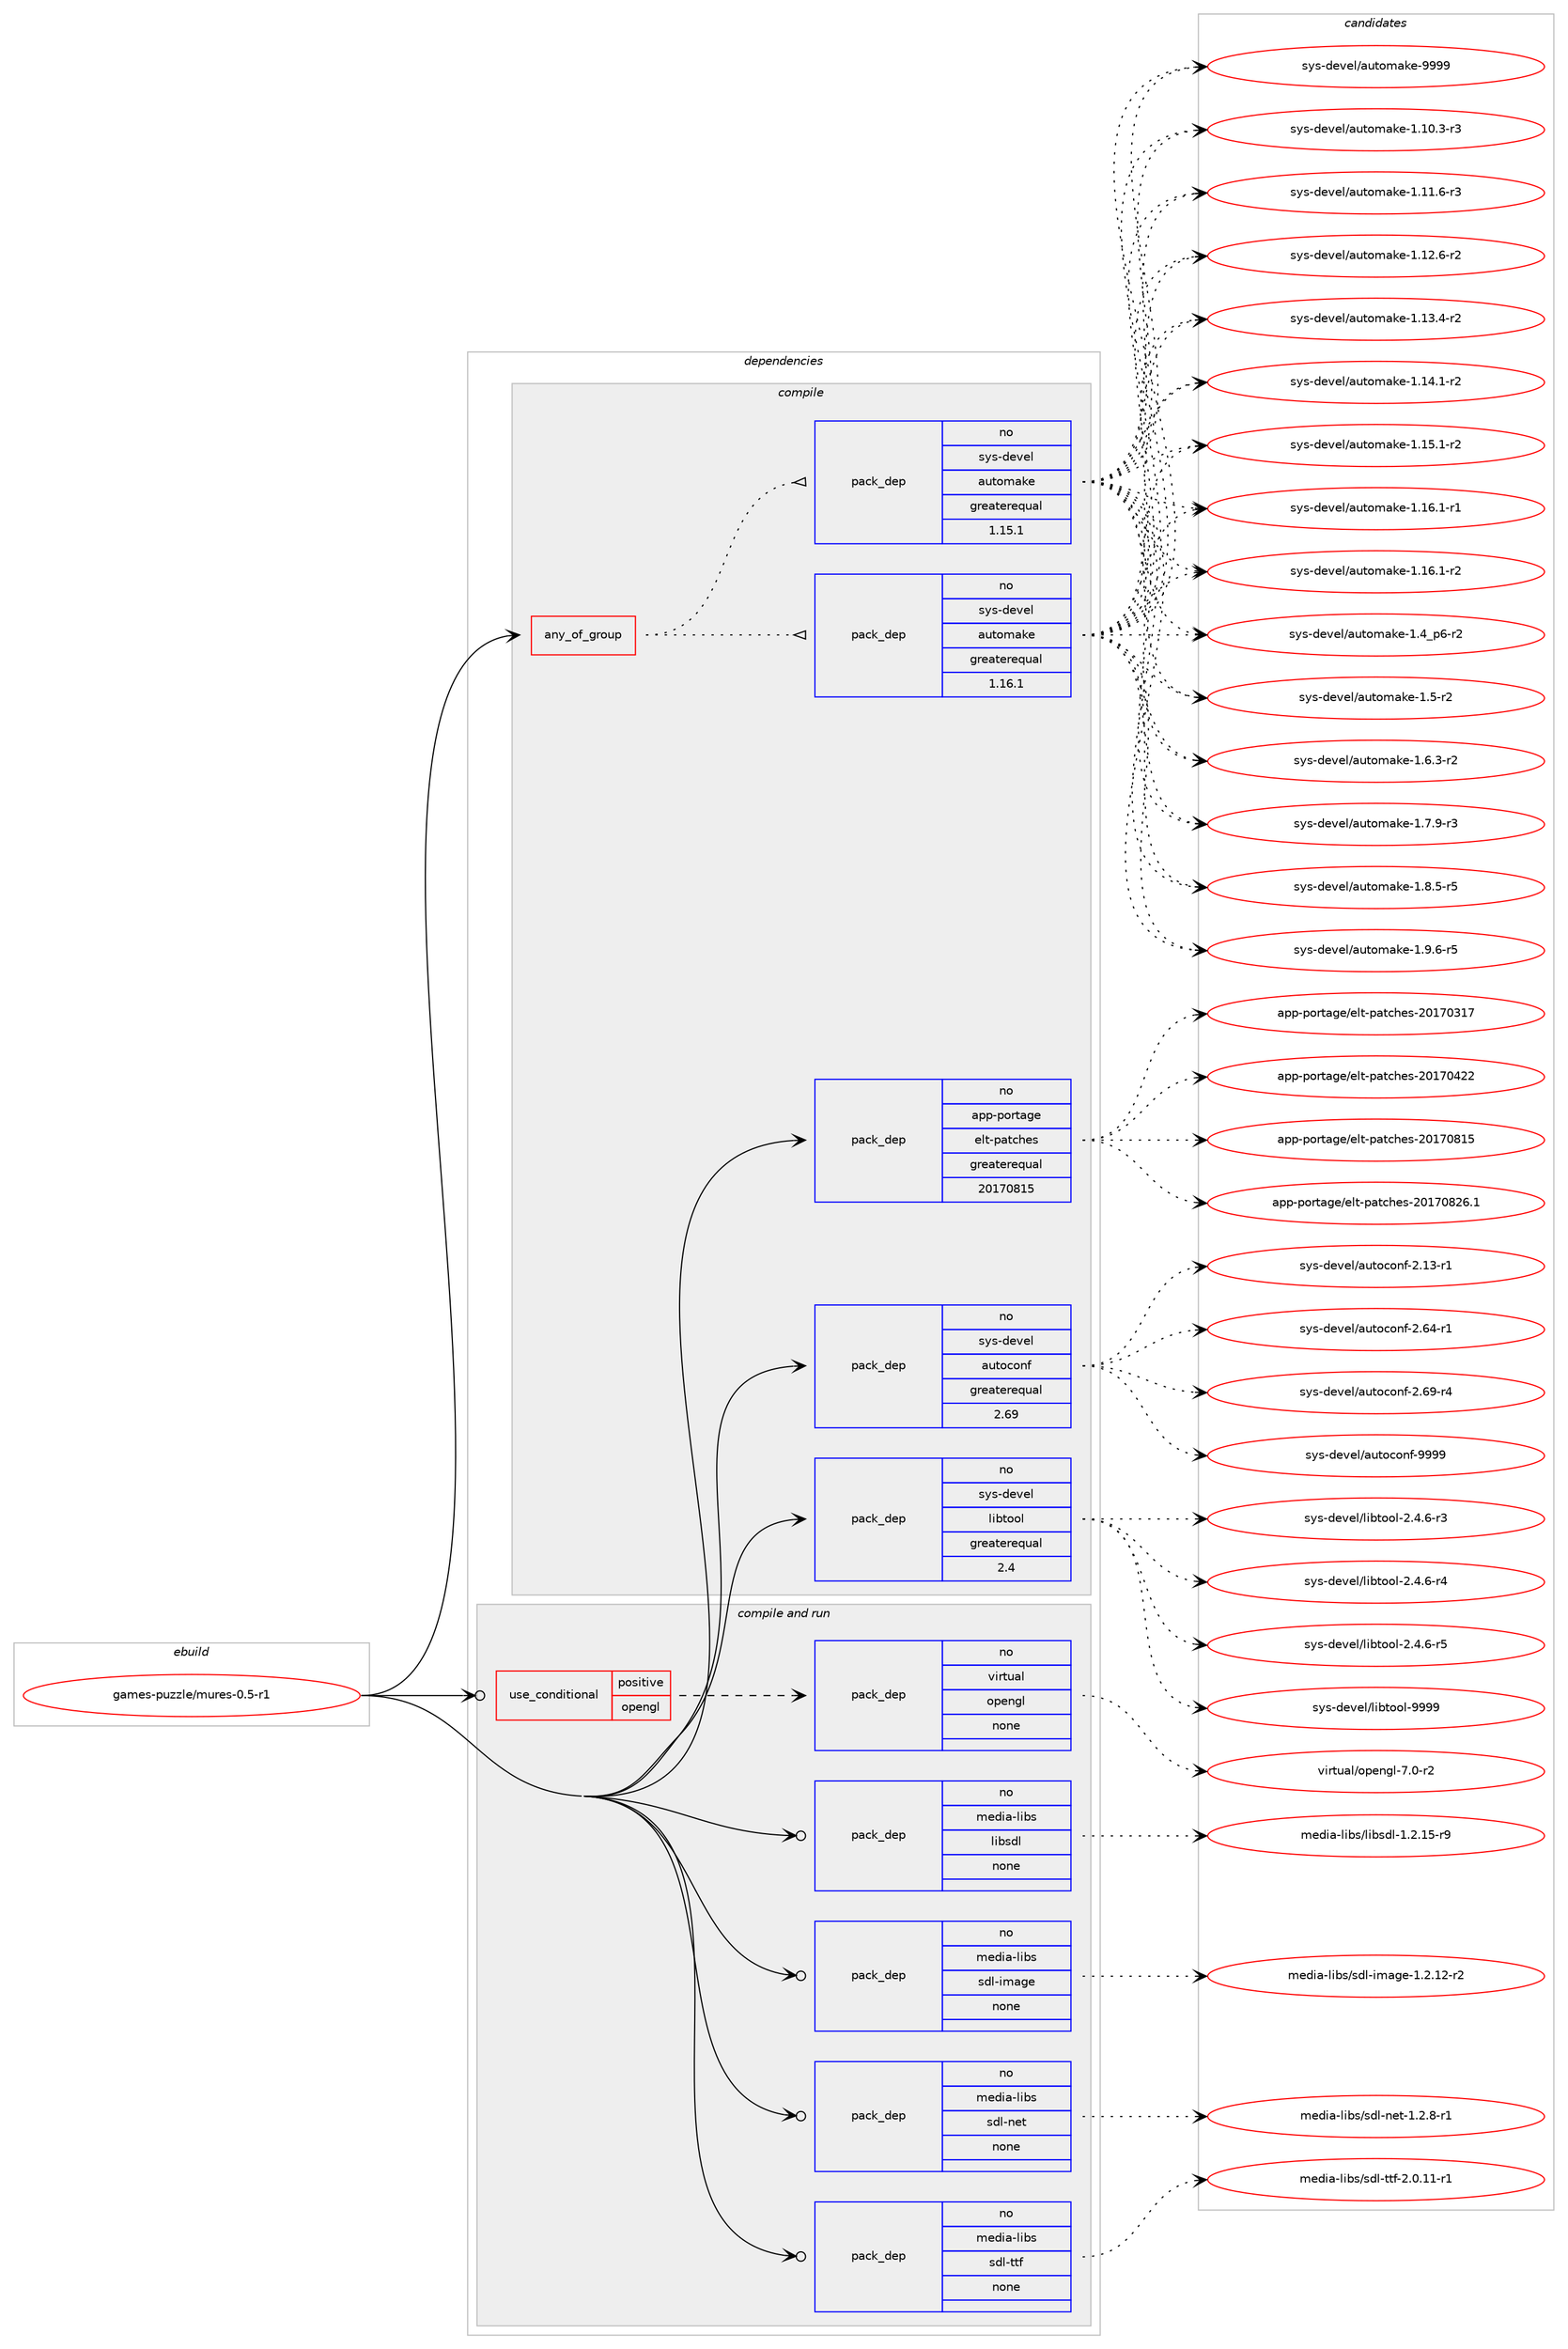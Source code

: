 digraph prolog {

# *************
# Graph options
# *************

newrank=true;
concentrate=true;
compound=true;
graph [rankdir=LR,fontname=Helvetica,fontsize=10,ranksep=1.5];#, ranksep=2.5, nodesep=0.2];
edge  [arrowhead=vee];
node  [fontname=Helvetica,fontsize=10];

# **********
# The ebuild
# **********

subgraph cluster_leftcol {
color=gray;
rank=same;
label=<<i>ebuild</i>>;
id [label="games-puzzle/mures-0.5-r1", color=red, width=4, href="../games-puzzle/mures-0.5-r1.svg"];
}

# ****************
# The dependencies
# ****************

subgraph cluster_midcol {
color=gray;
label=<<i>dependencies</i>>;
subgraph cluster_compile {
fillcolor="#eeeeee";
style=filled;
label=<<i>compile</i>>;
subgraph any12112 {
dependency741700 [label=<<TABLE BORDER="0" CELLBORDER="1" CELLSPACING="0" CELLPADDING="4"><TR><TD CELLPADDING="10">any_of_group</TD></TR></TABLE>>, shape=none, color=red];subgraph pack544197 {
dependency741701 [label=<<TABLE BORDER="0" CELLBORDER="1" CELLSPACING="0" CELLPADDING="4" WIDTH="220"><TR><TD ROWSPAN="6" CELLPADDING="30">pack_dep</TD></TR><TR><TD WIDTH="110">no</TD></TR><TR><TD>sys-devel</TD></TR><TR><TD>automake</TD></TR><TR><TD>greaterequal</TD></TR><TR><TD>1.16.1</TD></TR></TABLE>>, shape=none, color=blue];
}
dependency741700:e -> dependency741701:w [weight=20,style="dotted",arrowhead="oinv"];
subgraph pack544198 {
dependency741702 [label=<<TABLE BORDER="0" CELLBORDER="1" CELLSPACING="0" CELLPADDING="4" WIDTH="220"><TR><TD ROWSPAN="6" CELLPADDING="30">pack_dep</TD></TR><TR><TD WIDTH="110">no</TD></TR><TR><TD>sys-devel</TD></TR><TR><TD>automake</TD></TR><TR><TD>greaterequal</TD></TR><TR><TD>1.15.1</TD></TR></TABLE>>, shape=none, color=blue];
}
dependency741700:e -> dependency741702:w [weight=20,style="dotted",arrowhead="oinv"];
}
id:e -> dependency741700:w [weight=20,style="solid",arrowhead="vee"];
subgraph pack544199 {
dependency741703 [label=<<TABLE BORDER="0" CELLBORDER="1" CELLSPACING="0" CELLPADDING="4" WIDTH="220"><TR><TD ROWSPAN="6" CELLPADDING="30">pack_dep</TD></TR><TR><TD WIDTH="110">no</TD></TR><TR><TD>app-portage</TD></TR><TR><TD>elt-patches</TD></TR><TR><TD>greaterequal</TD></TR><TR><TD>20170815</TD></TR></TABLE>>, shape=none, color=blue];
}
id:e -> dependency741703:w [weight=20,style="solid",arrowhead="vee"];
subgraph pack544200 {
dependency741704 [label=<<TABLE BORDER="0" CELLBORDER="1" CELLSPACING="0" CELLPADDING="4" WIDTH="220"><TR><TD ROWSPAN="6" CELLPADDING="30">pack_dep</TD></TR><TR><TD WIDTH="110">no</TD></TR><TR><TD>sys-devel</TD></TR><TR><TD>autoconf</TD></TR><TR><TD>greaterequal</TD></TR><TR><TD>2.69</TD></TR></TABLE>>, shape=none, color=blue];
}
id:e -> dependency741704:w [weight=20,style="solid",arrowhead="vee"];
subgraph pack544201 {
dependency741705 [label=<<TABLE BORDER="0" CELLBORDER="1" CELLSPACING="0" CELLPADDING="4" WIDTH="220"><TR><TD ROWSPAN="6" CELLPADDING="30">pack_dep</TD></TR><TR><TD WIDTH="110">no</TD></TR><TR><TD>sys-devel</TD></TR><TR><TD>libtool</TD></TR><TR><TD>greaterequal</TD></TR><TR><TD>2.4</TD></TR></TABLE>>, shape=none, color=blue];
}
id:e -> dependency741705:w [weight=20,style="solid",arrowhead="vee"];
}
subgraph cluster_compileandrun {
fillcolor="#eeeeee";
style=filled;
label=<<i>compile and run</i>>;
subgraph cond185012 {
dependency741706 [label=<<TABLE BORDER="0" CELLBORDER="1" CELLSPACING="0" CELLPADDING="4"><TR><TD ROWSPAN="3" CELLPADDING="10">use_conditional</TD></TR><TR><TD>positive</TD></TR><TR><TD>opengl</TD></TR></TABLE>>, shape=none, color=red];
subgraph pack544202 {
dependency741707 [label=<<TABLE BORDER="0" CELLBORDER="1" CELLSPACING="0" CELLPADDING="4" WIDTH="220"><TR><TD ROWSPAN="6" CELLPADDING="30">pack_dep</TD></TR><TR><TD WIDTH="110">no</TD></TR><TR><TD>virtual</TD></TR><TR><TD>opengl</TD></TR><TR><TD>none</TD></TR><TR><TD></TD></TR></TABLE>>, shape=none, color=blue];
}
dependency741706:e -> dependency741707:w [weight=20,style="dashed",arrowhead="vee"];
}
id:e -> dependency741706:w [weight=20,style="solid",arrowhead="odotvee"];
subgraph pack544203 {
dependency741708 [label=<<TABLE BORDER="0" CELLBORDER="1" CELLSPACING="0" CELLPADDING="4" WIDTH="220"><TR><TD ROWSPAN="6" CELLPADDING="30">pack_dep</TD></TR><TR><TD WIDTH="110">no</TD></TR><TR><TD>media-libs</TD></TR><TR><TD>libsdl</TD></TR><TR><TD>none</TD></TR><TR><TD></TD></TR></TABLE>>, shape=none, color=blue];
}
id:e -> dependency741708:w [weight=20,style="solid",arrowhead="odotvee"];
subgraph pack544204 {
dependency741709 [label=<<TABLE BORDER="0" CELLBORDER="1" CELLSPACING="0" CELLPADDING="4" WIDTH="220"><TR><TD ROWSPAN="6" CELLPADDING="30">pack_dep</TD></TR><TR><TD WIDTH="110">no</TD></TR><TR><TD>media-libs</TD></TR><TR><TD>sdl-image</TD></TR><TR><TD>none</TD></TR><TR><TD></TD></TR></TABLE>>, shape=none, color=blue];
}
id:e -> dependency741709:w [weight=20,style="solid",arrowhead="odotvee"];
subgraph pack544205 {
dependency741710 [label=<<TABLE BORDER="0" CELLBORDER="1" CELLSPACING="0" CELLPADDING="4" WIDTH="220"><TR><TD ROWSPAN="6" CELLPADDING="30">pack_dep</TD></TR><TR><TD WIDTH="110">no</TD></TR><TR><TD>media-libs</TD></TR><TR><TD>sdl-net</TD></TR><TR><TD>none</TD></TR><TR><TD></TD></TR></TABLE>>, shape=none, color=blue];
}
id:e -> dependency741710:w [weight=20,style="solid",arrowhead="odotvee"];
subgraph pack544206 {
dependency741711 [label=<<TABLE BORDER="0" CELLBORDER="1" CELLSPACING="0" CELLPADDING="4" WIDTH="220"><TR><TD ROWSPAN="6" CELLPADDING="30">pack_dep</TD></TR><TR><TD WIDTH="110">no</TD></TR><TR><TD>media-libs</TD></TR><TR><TD>sdl-ttf</TD></TR><TR><TD>none</TD></TR><TR><TD></TD></TR></TABLE>>, shape=none, color=blue];
}
id:e -> dependency741711:w [weight=20,style="solid",arrowhead="odotvee"];
}
subgraph cluster_run {
fillcolor="#eeeeee";
style=filled;
label=<<i>run</i>>;
}
}

# **************
# The candidates
# **************

subgraph cluster_choices {
rank=same;
color=gray;
label=<<i>candidates</i>>;

subgraph choice544197 {
color=black;
nodesep=1;
choice11512111545100101118101108479711711611110997107101454946494846514511451 [label="sys-devel/automake-1.10.3-r3", color=red, width=4,href="../sys-devel/automake-1.10.3-r3.svg"];
choice11512111545100101118101108479711711611110997107101454946494946544511451 [label="sys-devel/automake-1.11.6-r3", color=red, width=4,href="../sys-devel/automake-1.11.6-r3.svg"];
choice11512111545100101118101108479711711611110997107101454946495046544511450 [label="sys-devel/automake-1.12.6-r2", color=red, width=4,href="../sys-devel/automake-1.12.6-r2.svg"];
choice11512111545100101118101108479711711611110997107101454946495146524511450 [label="sys-devel/automake-1.13.4-r2", color=red, width=4,href="../sys-devel/automake-1.13.4-r2.svg"];
choice11512111545100101118101108479711711611110997107101454946495246494511450 [label="sys-devel/automake-1.14.1-r2", color=red, width=4,href="../sys-devel/automake-1.14.1-r2.svg"];
choice11512111545100101118101108479711711611110997107101454946495346494511450 [label="sys-devel/automake-1.15.1-r2", color=red, width=4,href="../sys-devel/automake-1.15.1-r2.svg"];
choice11512111545100101118101108479711711611110997107101454946495446494511449 [label="sys-devel/automake-1.16.1-r1", color=red, width=4,href="../sys-devel/automake-1.16.1-r1.svg"];
choice11512111545100101118101108479711711611110997107101454946495446494511450 [label="sys-devel/automake-1.16.1-r2", color=red, width=4,href="../sys-devel/automake-1.16.1-r2.svg"];
choice115121115451001011181011084797117116111109971071014549465295112544511450 [label="sys-devel/automake-1.4_p6-r2", color=red, width=4,href="../sys-devel/automake-1.4_p6-r2.svg"];
choice11512111545100101118101108479711711611110997107101454946534511450 [label="sys-devel/automake-1.5-r2", color=red, width=4,href="../sys-devel/automake-1.5-r2.svg"];
choice115121115451001011181011084797117116111109971071014549465446514511450 [label="sys-devel/automake-1.6.3-r2", color=red, width=4,href="../sys-devel/automake-1.6.3-r2.svg"];
choice115121115451001011181011084797117116111109971071014549465546574511451 [label="sys-devel/automake-1.7.9-r3", color=red, width=4,href="../sys-devel/automake-1.7.9-r3.svg"];
choice115121115451001011181011084797117116111109971071014549465646534511453 [label="sys-devel/automake-1.8.5-r5", color=red, width=4,href="../sys-devel/automake-1.8.5-r5.svg"];
choice115121115451001011181011084797117116111109971071014549465746544511453 [label="sys-devel/automake-1.9.6-r5", color=red, width=4,href="../sys-devel/automake-1.9.6-r5.svg"];
choice115121115451001011181011084797117116111109971071014557575757 [label="sys-devel/automake-9999", color=red, width=4,href="../sys-devel/automake-9999.svg"];
dependency741701:e -> choice11512111545100101118101108479711711611110997107101454946494846514511451:w [style=dotted,weight="100"];
dependency741701:e -> choice11512111545100101118101108479711711611110997107101454946494946544511451:w [style=dotted,weight="100"];
dependency741701:e -> choice11512111545100101118101108479711711611110997107101454946495046544511450:w [style=dotted,weight="100"];
dependency741701:e -> choice11512111545100101118101108479711711611110997107101454946495146524511450:w [style=dotted,weight="100"];
dependency741701:e -> choice11512111545100101118101108479711711611110997107101454946495246494511450:w [style=dotted,weight="100"];
dependency741701:e -> choice11512111545100101118101108479711711611110997107101454946495346494511450:w [style=dotted,weight="100"];
dependency741701:e -> choice11512111545100101118101108479711711611110997107101454946495446494511449:w [style=dotted,weight="100"];
dependency741701:e -> choice11512111545100101118101108479711711611110997107101454946495446494511450:w [style=dotted,weight="100"];
dependency741701:e -> choice115121115451001011181011084797117116111109971071014549465295112544511450:w [style=dotted,weight="100"];
dependency741701:e -> choice11512111545100101118101108479711711611110997107101454946534511450:w [style=dotted,weight="100"];
dependency741701:e -> choice115121115451001011181011084797117116111109971071014549465446514511450:w [style=dotted,weight="100"];
dependency741701:e -> choice115121115451001011181011084797117116111109971071014549465546574511451:w [style=dotted,weight="100"];
dependency741701:e -> choice115121115451001011181011084797117116111109971071014549465646534511453:w [style=dotted,weight="100"];
dependency741701:e -> choice115121115451001011181011084797117116111109971071014549465746544511453:w [style=dotted,weight="100"];
dependency741701:e -> choice115121115451001011181011084797117116111109971071014557575757:w [style=dotted,weight="100"];
}
subgraph choice544198 {
color=black;
nodesep=1;
choice11512111545100101118101108479711711611110997107101454946494846514511451 [label="sys-devel/automake-1.10.3-r3", color=red, width=4,href="../sys-devel/automake-1.10.3-r3.svg"];
choice11512111545100101118101108479711711611110997107101454946494946544511451 [label="sys-devel/automake-1.11.6-r3", color=red, width=4,href="../sys-devel/automake-1.11.6-r3.svg"];
choice11512111545100101118101108479711711611110997107101454946495046544511450 [label="sys-devel/automake-1.12.6-r2", color=red, width=4,href="../sys-devel/automake-1.12.6-r2.svg"];
choice11512111545100101118101108479711711611110997107101454946495146524511450 [label="sys-devel/automake-1.13.4-r2", color=red, width=4,href="../sys-devel/automake-1.13.4-r2.svg"];
choice11512111545100101118101108479711711611110997107101454946495246494511450 [label="sys-devel/automake-1.14.1-r2", color=red, width=4,href="../sys-devel/automake-1.14.1-r2.svg"];
choice11512111545100101118101108479711711611110997107101454946495346494511450 [label="sys-devel/automake-1.15.1-r2", color=red, width=4,href="../sys-devel/automake-1.15.1-r2.svg"];
choice11512111545100101118101108479711711611110997107101454946495446494511449 [label="sys-devel/automake-1.16.1-r1", color=red, width=4,href="../sys-devel/automake-1.16.1-r1.svg"];
choice11512111545100101118101108479711711611110997107101454946495446494511450 [label="sys-devel/automake-1.16.1-r2", color=red, width=4,href="../sys-devel/automake-1.16.1-r2.svg"];
choice115121115451001011181011084797117116111109971071014549465295112544511450 [label="sys-devel/automake-1.4_p6-r2", color=red, width=4,href="../sys-devel/automake-1.4_p6-r2.svg"];
choice11512111545100101118101108479711711611110997107101454946534511450 [label="sys-devel/automake-1.5-r2", color=red, width=4,href="../sys-devel/automake-1.5-r2.svg"];
choice115121115451001011181011084797117116111109971071014549465446514511450 [label="sys-devel/automake-1.6.3-r2", color=red, width=4,href="../sys-devel/automake-1.6.3-r2.svg"];
choice115121115451001011181011084797117116111109971071014549465546574511451 [label="sys-devel/automake-1.7.9-r3", color=red, width=4,href="../sys-devel/automake-1.7.9-r3.svg"];
choice115121115451001011181011084797117116111109971071014549465646534511453 [label="sys-devel/automake-1.8.5-r5", color=red, width=4,href="../sys-devel/automake-1.8.5-r5.svg"];
choice115121115451001011181011084797117116111109971071014549465746544511453 [label="sys-devel/automake-1.9.6-r5", color=red, width=4,href="../sys-devel/automake-1.9.6-r5.svg"];
choice115121115451001011181011084797117116111109971071014557575757 [label="sys-devel/automake-9999", color=red, width=4,href="../sys-devel/automake-9999.svg"];
dependency741702:e -> choice11512111545100101118101108479711711611110997107101454946494846514511451:w [style=dotted,weight="100"];
dependency741702:e -> choice11512111545100101118101108479711711611110997107101454946494946544511451:w [style=dotted,weight="100"];
dependency741702:e -> choice11512111545100101118101108479711711611110997107101454946495046544511450:w [style=dotted,weight="100"];
dependency741702:e -> choice11512111545100101118101108479711711611110997107101454946495146524511450:w [style=dotted,weight="100"];
dependency741702:e -> choice11512111545100101118101108479711711611110997107101454946495246494511450:w [style=dotted,weight="100"];
dependency741702:e -> choice11512111545100101118101108479711711611110997107101454946495346494511450:w [style=dotted,weight="100"];
dependency741702:e -> choice11512111545100101118101108479711711611110997107101454946495446494511449:w [style=dotted,weight="100"];
dependency741702:e -> choice11512111545100101118101108479711711611110997107101454946495446494511450:w [style=dotted,weight="100"];
dependency741702:e -> choice115121115451001011181011084797117116111109971071014549465295112544511450:w [style=dotted,weight="100"];
dependency741702:e -> choice11512111545100101118101108479711711611110997107101454946534511450:w [style=dotted,weight="100"];
dependency741702:e -> choice115121115451001011181011084797117116111109971071014549465446514511450:w [style=dotted,weight="100"];
dependency741702:e -> choice115121115451001011181011084797117116111109971071014549465546574511451:w [style=dotted,weight="100"];
dependency741702:e -> choice115121115451001011181011084797117116111109971071014549465646534511453:w [style=dotted,weight="100"];
dependency741702:e -> choice115121115451001011181011084797117116111109971071014549465746544511453:w [style=dotted,weight="100"];
dependency741702:e -> choice115121115451001011181011084797117116111109971071014557575757:w [style=dotted,weight="100"];
}
subgraph choice544199 {
color=black;
nodesep=1;
choice97112112451121111141169710310147101108116451129711699104101115455048495548514955 [label="app-portage/elt-patches-20170317", color=red, width=4,href="../app-portage/elt-patches-20170317.svg"];
choice97112112451121111141169710310147101108116451129711699104101115455048495548525050 [label="app-portage/elt-patches-20170422", color=red, width=4,href="../app-portage/elt-patches-20170422.svg"];
choice97112112451121111141169710310147101108116451129711699104101115455048495548564953 [label="app-portage/elt-patches-20170815", color=red, width=4,href="../app-portage/elt-patches-20170815.svg"];
choice971121124511211111411697103101471011081164511297116991041011154550484955485650544649 [label="app-portage/elt-patches-20170826.1", color=red, width=4,href="../app-portage/elt-patches-20170826.1.svg"];
dependency741703:e -> choice97112112451121111141169710310147101108116451129711699104101115455048495548514955:w [style=dotted,weight="100"];
dependency741703:e -> choice97112112451121111141169710310147101108116451129711699104101115455048495548525050:w [style=dotted,weight="100"];
dependency741703:e -> choice97112112451121111141169710310147101108116451129711699104101115455048495548564953:w [style=dotted,weight="100"];
dependency741703:e -> choice971121124511211111411697103101471011081164511297116991041011154550484955485650544649:w [style=dotted,weight="100"];
}
subgraph choice544200 {
color=black;
nodesep=1;
choice1151211154510010111810110847971171161119911111010245504649514511449 [label="sys-devel/autoconf-2.13-r1", color=red, width=4,href="../sys-devel/autoconf-2.13-r1.svg"];
choice1151211154510010111810110847971171161119911111010245504654524511449 [label="sys-devel/autoconf-2.64-r1", color=red, width=4,href="../sys-devel/autoconf-2.64-r1.svg"];
choice1151211154510010111810110847971171161119911111010245504654574511452 [label="sys-devel/autoconf-2.69-r4", color=red, width=4,href="../sys-devel/autoconf-2.69-r4.svg"];
choice115121115451001011181011084797117116111991111101024557575757 [label="sys-devel/autoconf-9999", color=red, width=4,href="../sys-devel/autoconf-9999.svg"];
dependency741704:e -> choice1151211154510010111810110847971171161119911111010245504649514511449:w [style=dotted,weight="100"];
dependency741704:e -> choice1151211154510010111810110847971171161119911111010245504654524511449:w [style=dotted,weight="100"];
dependency741704:e -> choice1151211154510010111810110847971171161119911111010245504654574511452:w [style=dotted,weight="100"];
dependency741704:e -> choice115121115451001011181011084797117116111991111101024557575757:w [style=dotted,weight="100"];
}
subgraph choice544201 {
color=black;
nodesep=1;
choice1151211154510010111810110847108105981161111111084550465246544511451 [label="sys-devel/libtool-2.4.6-r3", color=red, width=4,href="../sys-devel/libtool-2.4.6-r3.svg"];
choice1151211154510010111810110847108105981161111111084550465246544511452 [label="sys-devel/libtool-2.4.6-r4", color=red, width=4,href="../sys-devel/libtool-2.4.6-r4.svg"];
choice1151211154510010111810110847108105981161111111084550465246544511453 [label="sys-devel/libtool-2.4.6-r5", color=red, width=4,href="../sys-devel/libtool-2.4.6-r5.svg"];
choice1151211154510010111810110847108105981161111111084557575757 [label="sys-devel/libtool-9999", color=red, width=4,href="../sys-devel/libtool-9999.svg"];
dependency741705:e -> choice1151211154510010111810110847108105981161111111084550465246544511451:w [style=dotted,weight="100"];
dependency741705:e -> choice1151211154510010111810110847108105981161111111084550465246544511452:w [style=dotted,weight="100"];
dependency741705:e -> choice1151211154510010111810110847108105981161111111084550465246544511453:w [style=dotted,weight="100"];
dependency741705:e -> choice1151211154510010111810110847108105981161111111084557575757:w [style=dotted,weight="100"];
}
subgraph choice544202 {
color=black;
nodesep=1;
choice1181051141161179710847111112101110103108455546484511450 [label="virtual/opengl-7.0-r2", color=red, width=4,href="../virtual/opengl-7.0-r2.svg"];
dependency741707:e -> choice1181051141161179710847111112101110103108455546484511450:w [style=dotted,weight="100"];
}
subgraph choice544203 {
color=black;
nodesep=1;
choice1091011001059745108105981154710810598115100108454946504649534511457 [label="media-libs/libsdl-1.2.15-r9", color=red, width=4,href="../media-libs/libsdl-1.2.15-r9.svg"];
dependency741708:e -> choice1091011001059745108105981154710810598115100108454946504649534511457:w [style=dotted,weight="100"];
}
subgraph choice544204 {
color=black;
nodesep=1;
choice109101100105974510810598115471151001084510510997103101454946504649504511450 [label="media-libs/sdl-image-1.2.12-r2", color=red, width=4,href="../media-libs/sdl-image-1.2.12-r2.svg"];
dependency741709:e -> choice109101100105974510810598115471151001084510510997103101454946504649504511450:w [style=dotted,weight="100"];
}
subgraph choice544205 {
color=black;
nodesep=1;
choice10910110010597451081059811547115100108451101011164549465046564511449 [label="media-libs/sdl-net-1.2.8-r1", color=red, width=4,href="../media-libs/sdl-net-1.2.8-r1.svg"];
dependency741710:e -> choice10910110010597451081059811547115100108451101011164549465046564511449:w [style=dotted,weight="100"];
}
subgraph choice544206 {
color=black;
nodesep=1;
choice1091011001059745108105981154711510010845116116102455046484649494511449 [label="media-libs/sdl-ttf-2.0.11-r1", color=red, width=4,href="../media-libs/sdl-ttf-2.0.11-r1.svg"];
dependency741711:e -> choice1091011001059745108105981154711510010845116116102455046484649494511449:w [style=dotted,weight="100"];
}
}

}
